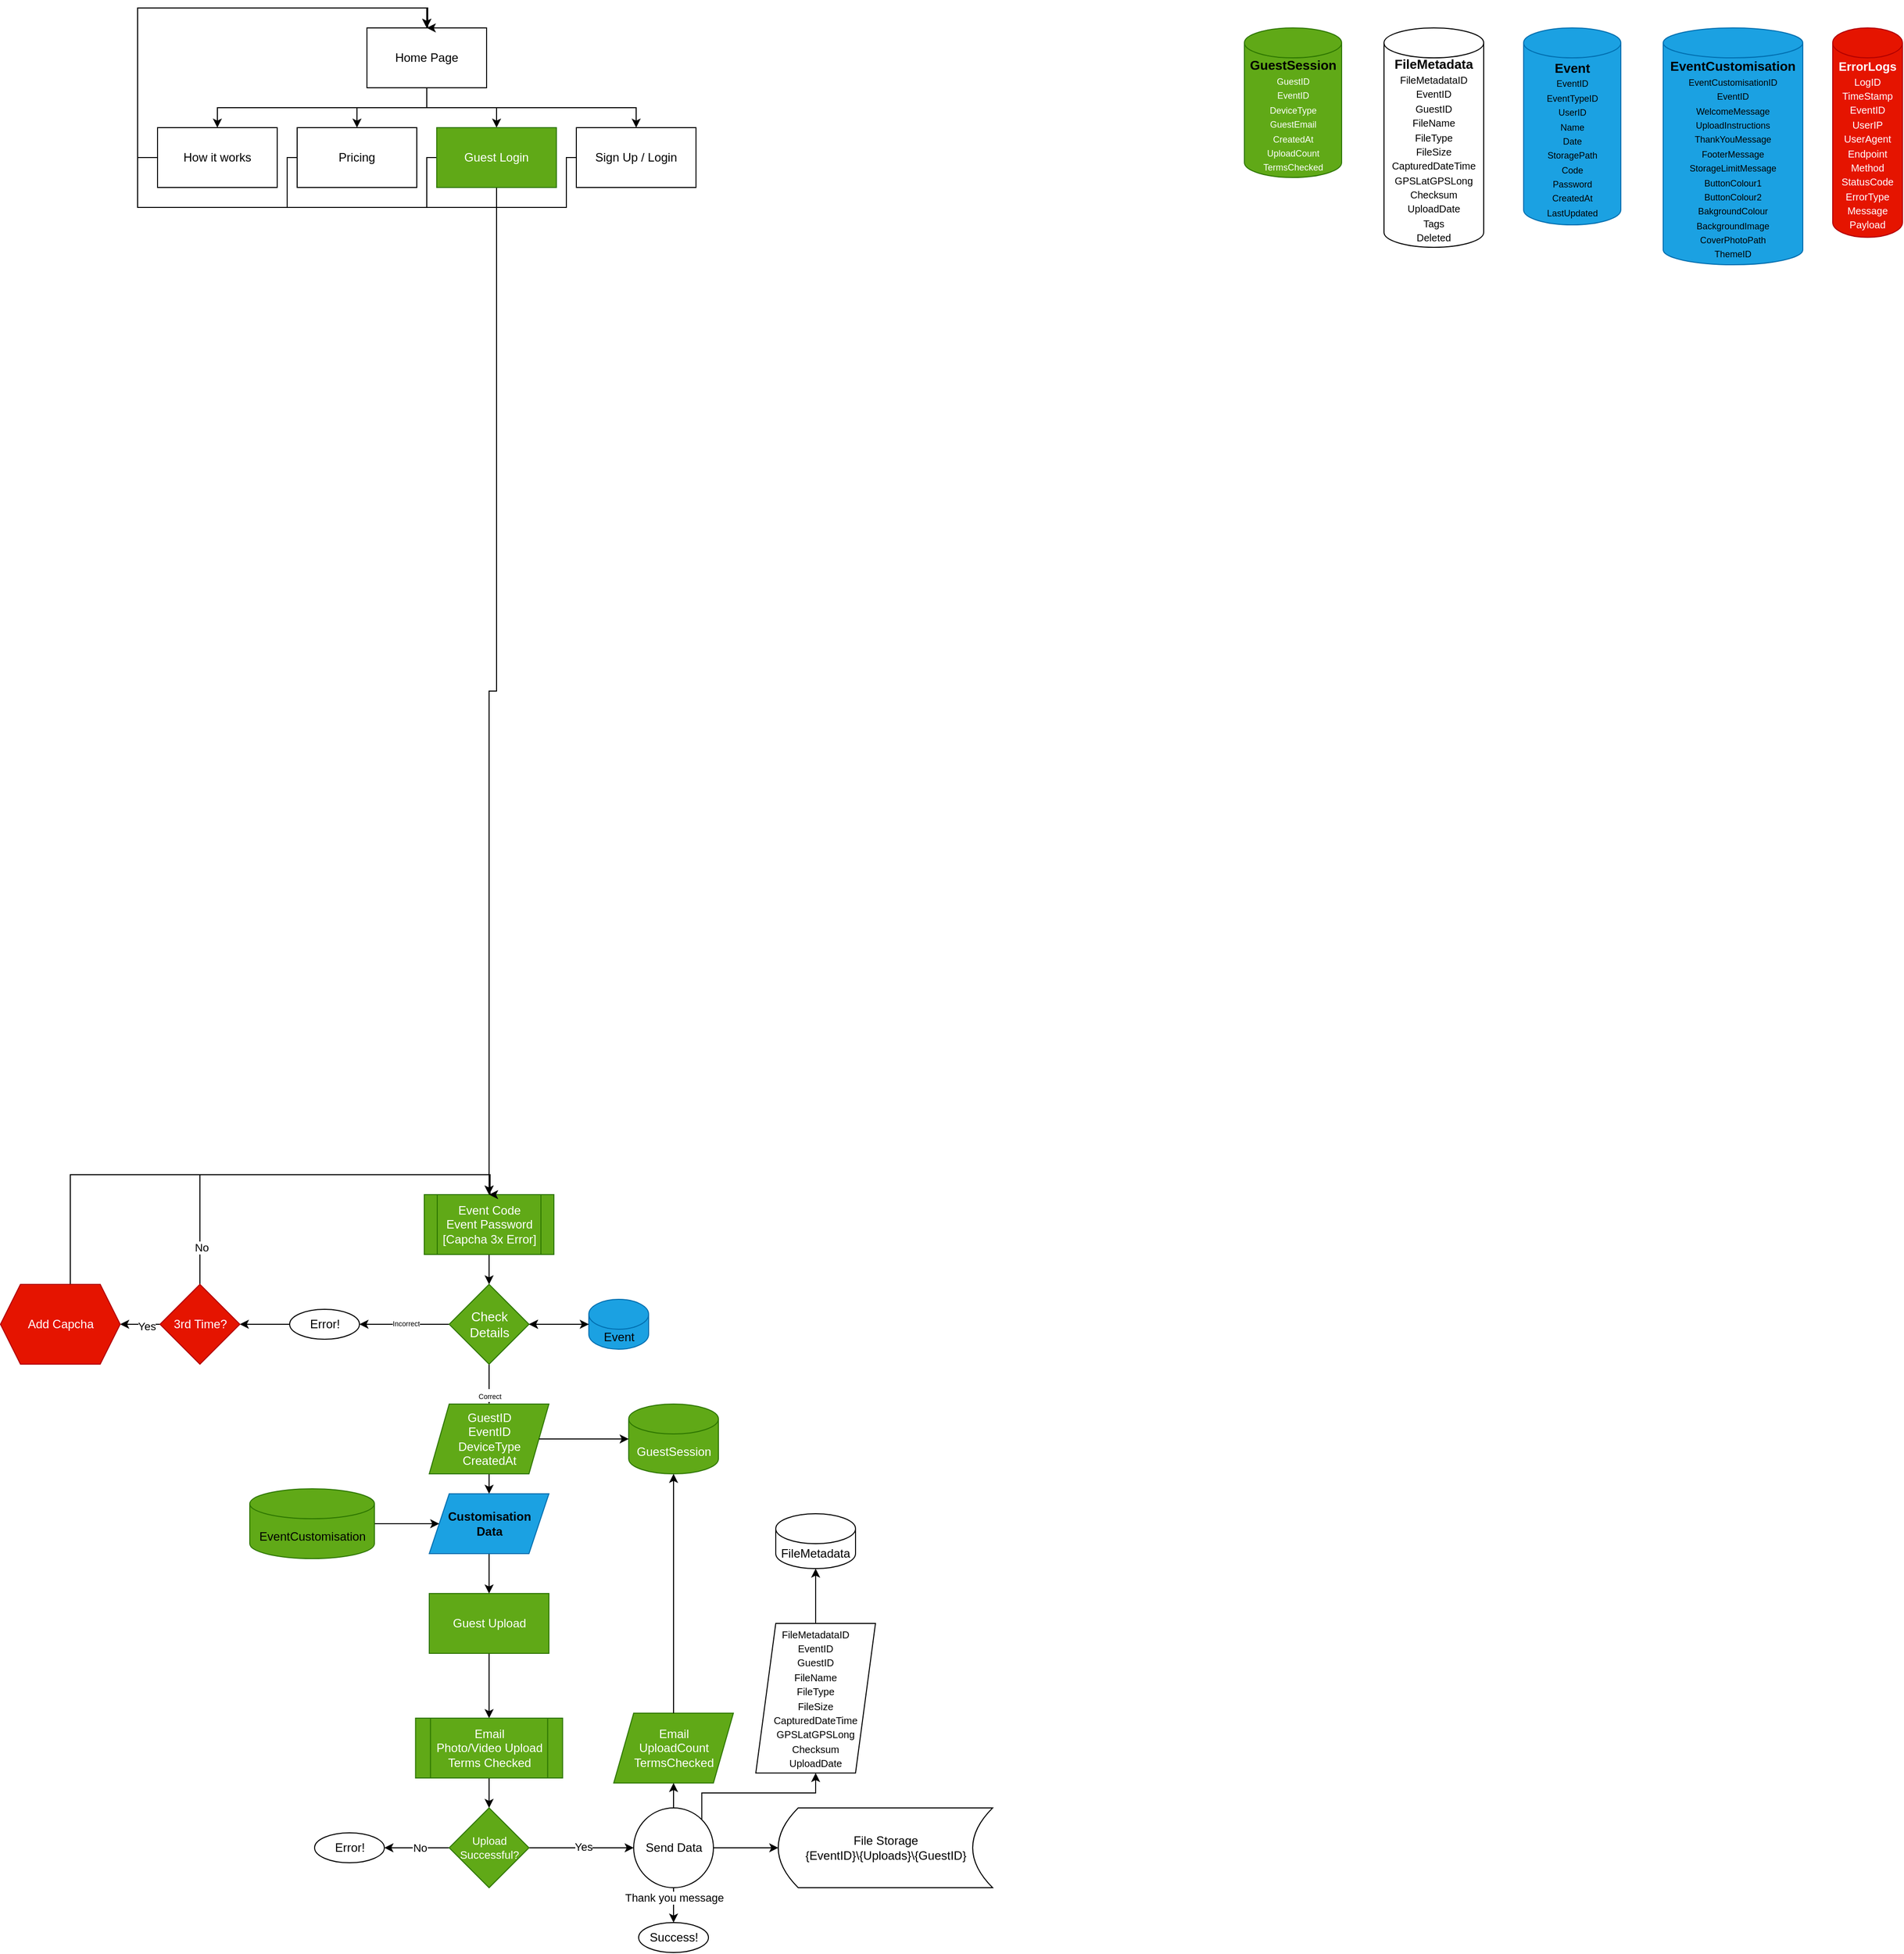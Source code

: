 <mxfile version="27.0.6">
  <diagram name="Page-1" id="nPeq9zamXpT1PYiMHK2F">
    <mxGraphModel dx="2503" dy="882" grid="1" gridSize="10" guides="1" tooltips="1" connect="1" arrows="1" fold="1" page="1" pageScale="1" pageWidth="850" pageHeight="1100" math="0" shadow="0">
      <root>
        <mxCell id="0" />
        <mxCell id="1" parent="0" />
        <mxCell id="T3i2_18rqvz0KpT3URYq-7" style="edgeStyle=orthogonalEdgeStyle;rounded=0;orthogonalLoop=1;jettySize=auto;html=1;exitX=0.5;exitY=1;exitDx=0;exitDy=0;entryX=0.5;entryY=0;entryDx=0;entryDy=0;" parent="1" source="T3i2_18rqvz0KpT3URYq-1" target="T3i2_18rqvz0KpT3URYq-3" edge="1">
          <mxGeometry relative="1" as="geometry" />
        </mxCell>
        <mxCell id="T3i2_18rqvz0KpT3URYq-8" style="edgeStyle=orthogonalEdgeStyle;rounded=0;orthogonalLoop=1;jettySize=auto;html=1;exitX=0.5;exitY=1;exitDx=0;exitDy=0;entryX=0.5;entryY=0;entryDx=0;entryDy=0;" parent="1" source="T3i2_18rqvz0KpT3URYq-1" target="T3i2_18rqvz0KpT3URYq-4" edge="1">
          <mxGeometry relative="1" as="geometry" />
        </mxCell>
        <mxCell id="T3i2_18rqvz0KpT3URYq-9" style="edgeStyle=orthogonalEdgeStyle;rounded=0;orthogonalLoop=1;jettySize=auto;html=1;exitX=0.5;exitY=1;exitDx=0;exitDy=0;entryX=0.5;entryY=0;entryDx=0;entryDy=0;" parent="1" source="T3i2_18rqvz0KpT3URYq-1" target="T3i2_18rqvz0KpT3URYq-5" edge="1">
          <mxGeometry relative="1" as="geometry" />
        </mxCell>
        <mxCell id="T3i2_18rqvz0KpT3URYq-10" style="edgeStyle=orthogonalEdgeStyle;rounded=0;orthogonalLoop=1;jettySize=auto;html=1;exitX=0.5;exitY=1;exitDx=0;exitDy=0;entryX=0.5;entryY=0;entryDx=0;entryDy=0;" parent="1" source="T3i2_18rqvz0KpT3URYq-1" target="T3i2_18rqvz0KpT3URYq-6" edge="1">
          <mxGeometry relative="1" as="geometry" />
        </mxCell>
        <mxCell id="T3i2_18rqvz0KpT3URYq-1" value="Home Page" style="rounded=0;whiteSpace=wrap;html=1;" parent="1" vertex="1">
          <mxGeometry x="230" y="80" width="120" height="60" as="geometry" />
        </mxCell>
        <mxCell id="T3i2_18rqvz0KpT3URYq-11" style="edgeStyle=orthogonalEdgeStyle;rounded=0;orthogonalLoop=1;jettySize=auto;html=1;exitX=0;exitY=0.5;exitDx=0;exitDy=0;entryX=0.5;entryY=0;entryDx=0;entryDy=0;" parent="1" source="T3i2_18rqvz0KpT3URYq-3" target="T3i2_18rqvz0KpT3URYq-1" edge="1">
          <mxGeometry relative="1" as="geometry" />
        </mxCell>
        <mxCell id="T3i2_18rqvz0KpT3URYq-3" value="How it works" style="rounded=0;whiteSpace=wrap;html=1;" parent="1" vertex="1">
          <mxGeometry x="20" y="180" width="120" height="60" as="geometry" />
        </mxCell>
        <mxCell id="T3i2_18rqvz0KpT3URYq-12" style="edgeStyle=orthogonalEdgeStyle;rounded=0;orthogonalLoop=1;jettySize=auto;html=1;exitX=0;exitY=0.5;exitDx=0;exitDy=0;" parent="1" source="T3i2_18rqvz0KpT3URYq-4" edge="1">
          <mxGeometry relative="1" as="geometry">
            <mxPoint x="290" y="80" as="targetPoint" />
            <Array as="points">
              <mxPoint x="150" y="210" />
              <mxPoint x="150" y="260" />
              <mxPoint y="260" />
              <mxPoint y="60" />
              <mxPoint x="290" y="60" />
            </Array>
          </mxGeometry>
        </mxCell>
        <mxCell id="T3i2_18rqvz0KpT3URYq-4" value="Pricing" style="rounded=0;whiteSpace=wrap;html=1;" parent="1" vertex="1">
          <mxGeometry x="160" y="180" width="120" height="60" as="geometry" />
        </mxCell>
        <mxCell id="T3i2_18rqvz0KpT3URYq-13" style="edgeStyle=orthogonalEdgeStyle;rounded=0;orthogonalLoop=1;jettySize=auto;html=1;exitX=0;exitY=0.5;exitDx=0;exitDy=0;" parent="1" source="T3i2_18rqvz0KpT3URYq-5" edge="1">
          <mxGeometry relative="1" as="geometry">
            <mxPoint x="290" y="80" as="targetPoint" />
            <Array as="points">
              <mxPoint x="290" y="210" />
              <mxPoint x="290" y="260" />
              <mxPoint y="260" />
              <mxPoint y="60" />
              <mxPoint x="291" y="60" />
              <mxPoint x="291" y="80" />
            </Array>
          </mxGeometry>
        </mxCell>
        <mxCell id="T3i2_18rqvz0KpT3URYq-16" style="edgeStyle=orthogonalEdgeStyle;rounded=0;orthogonalLoop=1;jettySize=auto;html=1;exitX=0.5;exitY=1;exitDx=0;exitDy=0;entryX=0.5;entryY=0;entryDx=0;entryDy=0;" parent="1" source="T3i2_18rqvz0KpT3URYq-5" target="T3i2_18rqvz0KpT3URYq-15" edge="1">
          <mxGeometry relative="1" as="geometry" />
        </mxCell>
        <mxCell id="T3i2_18rqvz0KpT3URYq-5" value="Guest Login" style="rounded=0;whiteSpace=wrap;html=1;fillColor=#60a917;fontColor=#ffffff;strokeColor=#2D7600;" parent="1" vertex="1">
          <mxGeometry x="300" y="180" width="120" height="60" as="geometry" />
        </mxCell>
        <mxCell id="T3i2_18rqvz0KpT3URYq-14" style="edgeStyle=orthogonalEdgeStyle;rounded=0;orthogonalLoop=1;jettySize=auto;html=1;exitX=0;exitY=0.5;exitDx=0;exitDy=0;" parent="1" source="T3i2_18rqvz0KpT3URYq-6" edge="1">
          <mxGeometry relative="1" as="geometry">
            <mxPoint x="290" y="80" as="targetPoint" />
            <Array as="points">
              <mxPoint x="430" y="210" />
              <mxPoint x="430" y="260" />
              <mxPoint y="260" />
              <mxPoint y="60" />
              <mxPoint x="290" y="60" />
            </Array>
          </mxGeometry>
        </mxCell>
        <mxCell id="T3i2_18rqvz0KpT3URYq-6" value="Sign Up / Login" style="rounded=0;whiteSpace=wrap;html=1;" parent="1" vertex="1">
          <mxGeometry x="440" y="180" width="120" height="60" as="geometry" />
        </mxCell>
        <mxCell id="T3i2_18rqvz0KpT3URYq-18" style="edgeStyle=orthogonalEdgeStyle;rounded=0;orthogonalLoop=1;jettySize=auto;html=1;exitX=0.5;exitY=1;exitDx=0;exitDy=0;entryX=0.5;entryY=0;entryDx=0;entryDy=0;" parent="1" source="T3i2_18rqvz0KpT3URYq-15" target="T3i2_18rqvz0KpT3URYq-17" edge="1">
          <mxGeometry relative="1" as="geometry" />
        </mxCell>
        <mxCell id="T3i2_18rqvz0KpT3URYq-15" value="Event Code&lt;div&gt;Event Password&lt;br&gt;[Capcha 3x Error]&lt;/div&gt;" style="shape=process;whiteSpace=wrap;html=1;backgroundOutline=1;fillColor=#60a917;fontColor=#ffffff;strokeColor=#2D7600;" parent="1" vertex="1">
          <mxGeometry x="287.5" y="1250.0" width="130" height="60" as="geometry" />
        </mxCell>
        <mxCell id="T3i2_18rqvz0KpT3URYq-24" style="edgeStyle=orthogonalEdgeStyle;rounded=0;orthogonalLoop=1;jettySize=auto;html=1;exitX=0;exitY=0.5;exitDx=0;exitDy=0;entryX=1;entryY=0.5;entryDx=0;entryDy=0;" parent="1" source="T3i2_18rqvz0KpT3URYq-17" target="T3i2_18rqvz0KpT3URYq-23" edge="1">
          <mxGeometry relative="1" as="geometry" />
        </mxCell>
        <mxCell id="T3i2_18rqvz0KpT3URYq-26" value="&lt;font style=&quot;color: light-dark(rgb(0, 0, 0), rgb(255, 0, 0)); font-size: 7px;&quot;&gt;Incorrect&lt;/font&gt;" style="edgeLabel;html=1;align=center;verticalAlign=middle;resizable=0;points=[];" parent="T3i2_18rqvz0KpT3URYq-24" vertex="1" connectable="0">
          <mxGeometry x="-0.025" y="-2" relative="1" as="geometry">
            <mxPoint as="offset" />
          </mxGeometry>
        </mxCell>
        <mxCell id="T3i2_18rqvz0KpT3URYq-28" style="edgeStyle=orthogonalEdgeStyle;rounded=0;orthogonalLoop=1;jettySize=auto;html=1;entryX=0.5;entryY=0;entryDx=0;entryDy=0;" parent="1" source="T3i2_18rqvz0KpT3URYq-17" target="T3i2_18rqvz0KpT3URYq-27" edge="1">
          <mxGeometry relative="1" as="geometry" />
        </mxCell>
        <mxCell id="T3i2_18rqvz0KpT3URYq-29" value="&lt;font style=&quot;color: light-dark(rgb(0, 0, 0), rgb(0, 255, 0)); font-size: 7px;&quot;&gt;Correct&lt;/font&gt;" style="edgeLabel;html=1;align=center;verticalAlign=middle;resizable=0;points=[];" parent="T3i2_18rqvz0KpT3URYq-28" vertex="1" connectable="0">
          <mxGeometry x="0.547" relative="1" as="geometry">
            <mxPoint as="offset" />
          </mxGeometry>
        </mxCell>
        <mxCell id="T3i2_18rqvz0KpT3URYq-17" value="&lt;div style=&quot;line-height: 40%;&quot;&gt;&lt;div&gt;&lt;font style=&quot;font-size: 13px; line-height: 120%;&quot;&gt;Check Details&lt;/font&gt;&lt;/div&gt;&lt;/div&gt;" style="rhombus;whiteSpace=wrap;html=1;fillColor=#60a917;fontColor=#ffffff;strokeColor=#2D7600;" parent="1" vertex="1">
          <mxGeometry x="312.5" y="1340.0" width="80" height="80" as="geometry" />
        </mxCell>
        <mxCell id="T3i2_18rqvz0KpT3URYq-86" style="edgeStyle=orthogonalEdgeStyle;rounded=0;orthogonalLoop=1;jettySize=auto;html=1;exitX=0;exitY=0.5;exitDx=0;exitDy=0;entryX=1;entryY=0.5;entryDx=0;entryDy=0;" parent="1" source="T3i2_18rqvz0KpT3URYq-23" target="T3i2_18rqvz0KpT3URYq-83" edge="1">
          <mxGeometry relative="1" as="geometry" />
        </mxCell>
        <mxCell id="T3i2_18rqvz0KpT3URYq-23" value="&lt;font style=&quot;color: light-dark(rgb(0, 0, 0), rgb(255, 0, 0));&quot;&gt;Error!&lt;/font&gt;" style="ellipse;whiteSpace=wrap;html=1;fillColor=light-dark(#FFFFFF,#FF8484);strokeColor=light-dark(#000000,#CC0000);" parent="1" vertex="1">
          <mxGeometry x="152.5" y="1365.0" width="70" height="30" as="geometry" />
        </mxCell>
        <mxCell id="T3i2_18rqvz0KpT3URYq-65" style="edgeStyle=orthogonalEdgeStyle;rounded=0;orthogonalLoop=1;jettySize=auto;html=1;exitX=0.5;exitY=1;exitDx=0;exitDy=0;entryX=0.5;entryY=0;entryDx=0;entryDy=0;" parent="1" source="T3i2_18rqvz0KpT3URYq-27" target="T3i2_18rqvz0KpT3URYq-64" edge="1">
          <mxGeometry relative="1" as="geometry" />
        </mxCell>
        <mxCell id="T3i2_18rqvz0KpT3URYq-27" value="&lt;div style=&quot;&quot;&gt;&lt;span style=&quot;background-color: transparent; color: light-dark(rgb(255, 255, 255), rgb(18, 18, 18));&quot;&gt;&lt;font&gt;GuestID&lt;/font&gt;&lt;/span&gt;&lt;/div&gt;&lt;font&gt;&lt;div style=&quot;&quot;&gt;&lt;span style=&quot;background-color: transparent; color: light-dark(rgb(255, 255, 255), rgb(18, 18, 18));&quot;&gt;EventID&lt;/span&gt;&lt;/div&gt;&lt;div style=&quot;&quot;&gt;&lt;span style=&quot;background-color: transparent; color: light-dark(rgb(255, 255, 255), rgb(18, 18, 18));&quot;&gt;DeviceType&lt;br&gt;&lt;/span&gt;&lt;/div&gt;&lt;div style=&quot;&quot;&gt;&lt;span style=&quot;background-color: transparent; color: light-dark(rgb(255, 255, 255), rgb(18, 18, 18));&quot;&gt;CreatedAt&lt;/span&gt;&lt;/div&gt;&lt;/font&gt;" style="shape=parallelogram;perimeter=parallelogramPerimeter;whiteSpace=wrap;html=1;fixedSize=1;fillColor=#60a917;fontColor=#ffffff;strokeColor=#2D7600;align=center;" parent="1" vertex="1">
          <mxGeometry x="292.5" y="1460.0" width="120" height="70" as="geometry" />
        </mxCell>
        <mxCell id="T3i2_18rqvz0KpT3URYq-30" value="&lt;font style=&quot;font-size: 13px; color: light-dark(rgb(0, 0, 0), rgb(0, 0, 0));&quot;&gt;&lt;b style=&quot;&quot;&gt;GuestSession&lt;/b&gt;&lt;/font&gt;&lt;br&gt;&lt;font style=&quot;font-size: 9px;&quot;&gt;GuestID&lt;/font&gt;&lt;div&gt;&lt;font style=&quot;font-size: 9px;&quot;&gt;EventID&lt;/font&gt;&lt;/div&gt;&lt;div&gt;&lt;font style=&quot;font-size: 9px;&quot;&gt;DeviceType&lt;br&gt;GuestEmail&lt;br&gt;CreatedAt&lt;br&gt;UploadCount&lt;/font&gt;&lt;/div&gt;&lt;div&gt;&lt;font style=&quot;font-size: 9px;&quot;&gt;TermsChecked&lt;/font&gt;&lt;/div&gt;" style="shape=cylinder3;whiteSpace=wrap;html=1;boundedLbl=1;backgroundOutline=1;size=15;fillColor=#60a917;fontColor=#ffffff;strokeColor=#2D7600;" parent="1" vertex="1">
          <mxGeometry x="1110" y="80" width="97.5" height="150" as="geometry" />
        </mxCell>
        <mxCell id="T3i2_18rqvz0KpT3URYq-37" style="edgeStyle=orthogonalEdgeStyle;rounded=0;orthogonalLoop=1;jettySize=auto;html=1;exitX=0.5;exitY=1;exitDx=0;exitDy=0;entryX=0.5;entryY=0;entryDx=0;entryDy=0;" parent="1" source="T3i2_18rqvz0KpT3URYq-33" target="T3i2_18rqvz0KpT3URYq-36" edge="1">
          <mxGeometry relative="1" as="geometry" />
        </mxCell>
        <mxCell id="T3i2_18rqvz0KpT3URYq-33" value="Guest Upload" style="rounded=0;whiteSpace=wrap;html=1;fillColor=#60a917;fontColor=#ffffff;strokeColor=#2D7600;" parent="1" vertex="1">
          <mxGeometry x="292.5" y="1650.0" width="120" height="60" as="geometry" />
        </mxCell>
        <mxCell id="T3i2_18rqvz0KpT3URYq-34" value="&lt;font color=&quot;#000000&quot;&gt;&lt;b style=&quot;font-size: 13px;&quot;&gt;Event&lt;/b&gt;&lt;br&gt;&lt;font style=&quot;font-size: 9px;&quot;&gt;EventID&lt;br&gt;EventTypeID&lt;br&gt;UserID&lt;br&gt;Name&lt;br&gt;Date&lt;br&gt;StoragePath&lt;br&gt;Code&lt;br&gt;Password&lt;/font&gt;&lt;/font&gt;&lt;div&gt;&lt;font color=&quot;#000000&quot;&gt;&lt;font style=&quot;font-size: 9px;&quot;&gt;CreatedAt&lt;/font&gt;&lt;/font&gt;&lt;/div&gt;&lt;div&gt;&lt;font color=&quot;#000000&quot;&gt;&lt;font style=&quot;font-size: 9px;&quot;&gt;LastUpdated&lt;/font&gt;&lt;br&gt;&lt;/font&gt;&lt;/div&gt;" style="shape=cylinder3;whiteSpace=wrap;html=1;boundedLbl=1;backgroundOutline=1;size=15;fillColor=#1ba1e2;fontColor=#ffffff;strokeColor=#006EAF;" parent="1" vertex="1">
          <mxGeometry x="1390" y="80" width="97.5" height="197.5" as="geometry" />
        </mxCell>
        <mxCell id="T3i2_18rqvz0KpT3URYq-45" style="edgeStyle=orthogonalEdgeStyle;rounded=0;orthogonalLoop=1;jettySize=auto;html=1;exitX=0.5;exitY=1;exitDx=0;exitDy=0;entryX=0.5;entryY=0;entryDx=0;entryDy=0;" parent="1" source="T3i2_18rqvz0KpT3URYq-36" target="T3i2_18rqvz0KpT3URYq-41" edge="1">
          <mxGeometry relative="1" as="geometry" />
        </mxCell>
        <mxCell id="T3i2_18rqvz0KpT3URYq-36" value="Email&lt;div&gt;Photo/Video Upload&lt;/div&gt;&lt;div&gt;Terms Checked&lt;/div&gt;" style="shape=process;whiteSpace=wrap;html=1;backgroundOutline=1;fillColor=#60a917;fontColor=#ffffff;strokeColor=#2D7600;" parent="1" vertex="1">
          <mxGeometry x="278.75" y="1775" width="147.5" height="60" as="geometry" />
        </mxCell>
        <mxCell id="T3i2_18rqvz0KpT3URYq-38" value="File Storage&lt;div&gt;{EventID}\{Uploads}\{GuestID}&lt;/div&gt;" style="shape=dataStorage;whiteSpace=wrap;html=1;fixedSize=1;" parent="1" vertex="1">
          <mxGeometry x="642.5" y="1865.0" width="215" height="80" as="geometry" />
        </mxCell>
        <mxCell id="T3i2_18rqvz0KpT3URYq-40" value="Email&lt;br&gt;UploadCount&lt;div&gt;TermsChecked&lt;/div&gt;" style="shape=parallelogram;perimeter=parallelogramPerimeter;whiteSpace=wrap;html=1;fixedSize=1;fillColor=#60a917;fontColor=#ffffff;strokeColor=#2D7600;" parent="1" vertex="1">
          <mxGeometry x="477.5" y="1770.0" width="120" height="70" as="geometry" />
        </mxCell>
        <mxCell id="T3i2_18rqvz0KpT3URYq-43" style="edgeStyle=orthogonalEdgeStyle;rounded=0;orthogonalLoop=1;jettySize=auto;html=1;exitX=0;exitY=0.5;exitDx=0;exitDy=0;entryX=1;entryY=0.5;entryDx=0;entryDy=0;" parent="1" source="T3i2_18rqvz0KpT3URYq-41" target="T3i2_18rqvz0KpT3URYq-42" edge="1">
          <mxGeometry relative="1" as="geometry" />
        </mxCell>
        <mxCell id="T3i2_18rqvz0KpT3URYq-44" value="&lt;font style=&quot;color: light-dark(rgb(0, 0, 0), rgb(255, 0, 0));&quot;&gt;No&lt;/font&gt;" style="edgeLabel;html=1;align=center;verticalAlign=middle;resizable=0;points=[];" parent="T3i2_18rqvz0KpT3URYq-43" vertex="1" connectable="0">
          <mxGeometry x="-0.081" relative="1" as="geometry">
            <mxPoint as="offset" />
          </mxGeometry>
        </mxCell>
        <mxCell id="T3i2_18rqvz0KpT3URYq-46" style="edgeStyle=orthogonalEdgeStyle;rounded=0;orthogonalLoop=1;jettySize=auto;html=1;exitX=1;exitY=0.5;exitDx=0;exitDy=0;entryX=0;entryY=0.5;entryDx=0;entryDy=0;" parent="1" source="T3i2_18rqvz0KpT3URYq-41" target="T3i2_18rqvz0KpT3URYq-47" edge="1">
          <mxGeometry relative="1" as="geometry">
            <mxPoint x="432.5" y="1905.0" as="targetPoint" />
          </mxGeometry>
        </mxCell>
        <mxCell id="T3i2_18rqvz0KpT3URYq-50" value="&lt;font style=&quot;color: light-dark(rgb(0, 0, 0), rgb(0, 255, 0));&quot;&gt;Yes&lt;/font&gt;" style="edgeLabel;html=1;align=center;verticalAlign=middle;resizable=0;points=[];" parent="T3i2_18rqvz0KpT3URYq-46" vertex="1" connectable="0">
          <mxGeometry x="0.039" y="1" relative="1" as="geometry">
            <mxPoint as="offset" />
          </mxGeometry>
        </mxCell>
        <mxCell id="T3i2_18rqvz0KpT3URYq-41" value="&lt;div style=&quot;line-height: 40%;&quot;&gt;&lt;div&gt;&lt;font style=&quot;line-height: 120%; font-size: 11px;&quot;&gt;Upload Successful?&lt;/font&gt;&lt;/div&gt;&lt;/div&gt;" style="rhombus;whiteSpace=wrap;html=1;fillColor=#60a917;fontColor=#ffffff;strokeColor=#2D7600;" parent="1" vertex="1">
          <mxGeometry x="312.5" y="1865.0" width="80" height="80" as="geometry" />
        </mxCell>
        <mxCell id="T3i2_18rqvz0KpT3URYq-42" value="&lt;font style=&quot;color: light-dark(rgb(0, 0, 0), rgb(255, 0, 0));&quot;&gt;Error!&lt;/font&gt;" style="ellipse;whiteSpace=wrap;html=1;fillColor=light-dark(#FFFFFF,#FF8484);strokeColor=light-dark(#000000,#CC0000);" parent="1" vertex="1">
          <mxGeometry x="177.5" y="1890.0" width="70" height="30" as="geometry" />
        </mxCell>
        <mxCell id="T3i2_18rqvz0KpT3URYq-53" style="edgeStyle=orthogonalEdgeStyle;rounded=0;orthogonalLoop=1;jettySize=auto;html=1;exitX=1;exitY=0.5;exitDx=0;exitDy=0;entryX=0;entryY=0.5;entryDx=0;entryDy=0;" parent="1" source="T3i2_18rqvz0KpT3URYq-47" target="T3i2_18rqvz0KpT3URYq-38" edge="1">
          <mxGeometry relative="1" as="geometry" />
        </mxCell>
        <mxCell id="T3i2_18rqvz0KpT3URYq-59" style="edgeStyle=orthogonalEdgeStyle;rounded=0;orthogonalLoop=1;jettySize=auto;html=1;exitX=0.5;exitY=1;exitDx=0;exitDy=0;entryX=0.5;entryY=0;entryDx=0;entryDy=0;" parent="1" source="T3i2_18rqvz0KpT3URYq-47" target="T3i2_18rqvz0KpT3URYq-58" edge="1">
          <mxGeometry relative="1" as="geometry" />
        </mxCell>
        <mxCell id="T3i2_18rqvz0KpT3URYq-63" value="Thank you message" style="edgeLabel;html=1;align=center;verticalAlign=middle;resizable=0;points=[];" parent="T3i2_18rqvz0KpT3URYq-59" vertex="1" connectable="0">
          <mxGeometry x="-0.433" relative="1" as="geometry">
            <mxPoint as="offset" />
          </mxGeometry>
        </mxCell>
        <mxCell id="qWnpxLDIaZIVIo5OUuWz-2" style="edgeStyle=orthogonalEdgeStyle;rounded=0;orthogonalLoop=1;jettySize=auto;html=1;exitX=1;exitY=0;exitDx=0;exitDy=0;entryX=0.5;entryY=1;entryDx=0;entryDy=0;" edge="1" parent="1" source="T3i2_18rqvz0KpT3URYq-47" target="qWnpxLDIaZIVIo5OUuWz-1">
          <mxGeometry relative="1" as="geometry">
            <Array as="points">
              <mxPoint x="566" y="1850" />
              <mxPoint x="680" y="1850" />
            </Array>
          </mxGeometry>
        </mxCell>
        <mxCell id="T3i2_18rqvz0KpT3URYq-47" value="Send Data" style="ellipse;whiteSpace=wrap;html=1;aspect=fixed;" parent="1" vertex="1">
          <mxGeometry x="497.5" y="1865.0" width="80" height="80" as="geometry" />
        </mxCell>
        <mxCell id="T3i2_18rqvz0KpT3URYq-48" style="edgeStyle=orthogonalEdgeStyle;rounded=0;orthogonalLoop=1;jettySize=auto;html=1;exitX=0.5;exitY=0;exitDx=0;exitDy=0;entryX=0.5;entryY=1;entryDx=0;entryDy=0;" parent="1" source="T3i2_18rqvz0KpT3URYq-47" target="T3i2_18rqvz0KpT3URYq-40" edge="1">
          <mxGeometry relative="1" as="geometry" />
        </mxCell>
        <mxCell id="T3i2_18rqvz0KpT3URYq-54" value="&lt;font style=&quot;&quot;&gt;&lt;span style=&quot;font-size: 13px;&quot;&gt;&lt;b&gt;FileMetadata&lt;/b&gt;&lt;/span&gt;&lt;br&gt;&lt;font size=&quot;1&quot;&gt;FileMetadataID&lt;br&gt;EventID&lt;br&gt;GuestID&lt;br&gt;FileName&lt;br&gt;FileType&lt;br&gt;FileSize&lt;br&gt;CapturedDateTime&lt;br&gt;GPSLatGPSLong&lt;br&gt;Checksum&lt;br&gt;UploadDate&lt;br&gt;Tags&lt;br&gt;&lt;/font&gt;&lt;/font&gt;&lt;div&gt;&lt;font style=&quot;&quot;&gt;&lt;font size=&quot;1&quot;&gt;Deleted&lt;/font&gt;&lt;/font&gt;&lt;/div&gt;" style="shape=cylinder3;whiteSpace=wrap;html=1;boundedLbl=1;backgroundOutline=1;size=15;" parent="1" vertex="1">
          <mxGeometry x="1250" y="80" width="100" height="220" as="geometry" />
        </mxCell>
        <mxCell id="T3i2_18rqvz0KpT3URYq-58" value="&lt;font style=&quot;color: light-dark(rgb(0, 0, 0), rgb(0, 102, 0));&quot;&gt;Success!&lt;/font&gt;" style="ellipse;whiteSpace=wrap;html=1;fillColor=light-dark(#FFFFFF,#CCFF99);strokeColor=light-dark(#000000,#006600);" parent="1" vertex="1">
          <mxGeometry x="502.5" y="1980.0" width="70" height="30" as="geometry" />
        </mxCell>
        <mxCell id="T3i2_18rqvz0KpT3URYq-62" value="&lt;font color=&quot;#000000&quot;&gt;&lt;b style=&quot;font-size: 13px;&quot;&gt;EventCustomisation&lt;/b&gt;&lt;/font&gt;&lt;div&gt;&lt;font color=&quot;#000000&quot;&gt;&lt;font style=&quot;font-size: 9px;&quot;&gt;EventCustomisationID&lt;/font&gt;&lt;/font&gt;&lt;/div&gt;&lt;div&gt;&lt;font color=&quot;#000000&quot;&gt;&lt;font style=&quot;font-size: 9px;&quot;&gt;EventID&lt;br&gt;WelcomeMessage&lt;br&gt;UploadInstructions&lt;/font&gt;&lt;/font&gt;&lt;/div&gt;&lt;div&gt;&lt;font color=&quot;#000000&quot;&gt;&lt;font style=&quot;font-size: 9px;&quot;&gt;ThankYouMessage&lt;br&gt;FooterMessage&lt;br&gt;StorageLimitMessage&lt;br&gt;ButtonColour1&lt;br&gt;ButtonColour2&lt;br&gt;BakgroundColour&lt;br&gt;BackgroundImage&lt;br&gt;CoverPhotoPath&lt;br&gt;ThemeID&lt;br&gt;&lt;/font&gt;&lt;/font&gt;&lt;/div&gt;" style="shape=cylinder3;whiteSpace=wrap;html=1;boundedLbl=1;backgroundOutline=1;size=15;fillColor=light-dark(#1BA1E2,#0F5577);fontColor=#ffffff;strokeColor=#006EAF;" parent="1" vertex="1">
          <mxGeometry x="1530" y="80" width="140" height="237.5" as="geometry" />
        </mxCell>
        <mxCell id="T3i2_18rqvz0KpT3URYq-66" style="edgeStyle=orthogonalEdgeStyle;rounded=0;orthogonalLoop=1;jettySize=auto;html=1;exitX=0.5;exitY=1;exitDx=0;exitDy=0;entryX=0.5;entryY=0;entryDx=0;entryDy=0;" parent="1" source="T3i2_18rqvz0KpT3URYq-64" target="T3i2_18rqvz0KpT3URYq-33" edge="1">
          <mxGeometry relative="1" as="geometry" />
        </mxCell>
        <mxCell id="T3i2_18rqvz0KpT3URYq-64" value="&lt;b&gt;&lt;font style=&quot;color: light-dark(rgb(0, 0, 0), rgb(255, 255, 255));&quot;&gt;Customisation&lt;/font&gt;&lt;/b&gt;&lt;div&gt;&lt;b&gt;&lt;font style=&quot;color: light-dark(rgb(0, 0, 0), rgb(255, 255, 255));&quot;&gt;Data&lt;/font&gt;&lt;/b&gt;&lt;/div&gt;" style="shape=parallelogram;perimeter=parallelogramPerimeter;whiteSpace=wrap;html=1;fixedSize=1;fillColor=light-dark(#1BA1E2,#0F5577);fontColor=#ffffff;strokeColor=#006EAF;" parent="1" vertex="1">
          <mxGeometry x="292.5" y="1550.0" width="120" height="60" as="geometry" />
        </mxCell>
        <mxCell id="T3i2_18rqvz0KpT3URYq-68" value="GuestSession" style="shape=cylinder3;whiteSpace=wrap;html=1;boundedLbl=1;backgroundOutline=1;size=15;fillColor=#60a917;fontColor=#ffffff;strokeColor=#2D7600;" parent="1" vertex="1">
          <mxGeometry x="492.5" y="1460.0" width="90" height="70" as="geometry" />
        </mxCell>
        <mxCell id="T3i2_18rqvz0KpT3URYq-69" style="edgeStyle=orthogonalEdgeStyle;rounded=0;orthogonalLoop=1;jettySize=auto;html=1;exitX=1;exitY=0.5;exitDx=0;exitDy=0;entryX=0;entryY=0.5;entryDx=0;entryDy=0;entryPerimeter=0;" parent="1" source="T3i2_18rqvz0KpT3URYq-27" target="T3i2_18rqvz0KpT3URYq-68" edge="1">
          <mxGeometry relative="1" as="geometry" />
        </mxCell>
        <mxCell id="T3i2_18rqvz0KpT3URYq-71" style="edgeStyle=orthogonalEdgeStyle;rounded=0;orthogonalLoop=1;jettySize=auto;html=1;exitX=1;exitY=0.5;exitDx=0;exitDy=0;exitPerimeter=0;entryX=0;entryY=0.5;entryDx=0;entryDy=0;" parent="1" source="T3i2_18rqvz0KpT3URYq-70" target="T3i2_18rqvz0KpT3URYq-64" edge="1">
          <mxGeometry relative="1" as="geometry" />
        </mxCell>
        <mxCell id="T3i2_18rqvz0KpT3URYq-70" value="&lt;font style=&quot;color: light-dark(rgb(0, 0, 0), rgb(255, 255, 255));&quot;&gt;EventCustomisation&lt;/font&gt;" style="shape=cylinder3;whiteSpace=wrap;html=1;boundedLbl=1;backgroundOutline=1;size=15;fillColor=light-dark(#60a917, #0f5577);fontColor=#ffffff;strokeColor=#2D7600;" parent="1" vertex="1">
          <mxGeometry x="112.5" y="1545.0" width="125" height="70" as="geometry" />
        </mxCell>
        <mxCell id="T3i2_18rqvz0KpT3URYq-72" style="edgeStyle=orthogonalEdgeStyle;rounded=0;orthogonalLoop=1;jettySize=auto;html=1;exitX=0.5;exitY=0;exitDx=0;exitDy=0;entryX=0.5;entryY=1;entryDx=0;entryDy=0;entryPerimeter=0;" parent="1" source="T3i2_18rqvz0KpT3URYq-40" target="T3i2_18rqvz0KpT3URYq-68" edge="1">
          <mxGeometry relative="1" as="geometry" />
        </mxCell>
        <mxCell id="T3i2_18rqvz0KpT3URYq-78" style="edgeStyle=orthogonalEdgeStyle;rounded=0;orthogonalLoop=1;jettySize=auto;html=1;exitX=0;exitY=0.5;exitDx=0;exitDy=0;exitPerimeter=0;entryX=1;entryY=0.5;entryDx=0;entryDy=0;" parent="1" source="T3i2_18rqvz0KpT3URYq-73" target="T3i2_18rqvz0KpT3URYq-17" edge="1">
          <mxGeometry relative="1" as="geometry" />
        </mxCell>
        <mxCell id="T3i2_18rqvz0KpT3URYq-73" value="&lt;font style=&quot;color: light-dark(rgb(0, 0, 0), rgb(255, 255, 255));&quot;&gt;Event&lt;/font&gt;" style="shape=cylinder3;whiteSpace=wrap;html=1;boundedLbl=1;backgroundOutline=1;size=15;fillColor=#1ba1e2;fontColor=#ffffff;strokeColor=#006EAF;" parent="1" vertex="1">
          <mxGeometry x="452.5" y="1355.0" width="60" height="50" as="geometry" />
        </mxCell>
        <mxCell id="T3i2_18rqvz0KpT3URYq-79" value="" style="endArrow=classic;startArrow=classic;html=1;rounded=0;entryX=0;entryY=0.5;entryDx=0;entryDy=0;entryPerimeter=0;" parent="1" target="T3i2_18rqvz0KpT3URYq-73" edge="1">
          <mxGeometry width="50" height="50" relative="1" as="geometry">
            <mxPoint x="392.5" y="1380.0" as="sourcePoint" />
            <mxPoint x="732.5" y="1470.0" as="targetPoint" />
          </mxGeometry>
        </mxCell>
        <mxCell id="T3i2_18rqvz0KpT3URYq-87" style="edgeStyle=orthogonalEdgeStyle;rounded=0;orthogonalLoop=1;jettySize=auto;html=1;exitX=0;exitY=0.5;exitDx=0;exitDy=0;entryX=1;entryY=0.5;entryDx=0;entryDy=0;" parent="1" source="T3i2_18rqvz0KpT3URYq-83" target="T3i2_18rqvz0KpT3URYq-85" edge="1">
          <mxGeometry relative="1" as="geometry" />
        </mxCell>
        <mxCell id="T3i2_18rqvz0KpT3URYq-91" value="Yes" style="edgeLabel;html=1;align=center;verticalAlign=middle;resizable=0;points=[];" parent="T3i2_18rqvz0KpT3URYq-87" vertex="1" connectable="0">
          <mxGeometry x="-0.311" y="2" relative="1" as="geometry">
            <mxPoint as="offset" />
          </mxGeometry>
        </mxCell>
        <mxCell id="T3i2_18rqvz0KpT3URYq-88" style="edgeStyle=orthogonalEdgeStyle;rounded=0;orthogonalLoop=1;jettySize=auto;html=1;exitX=0.5;exitY=0;exitDx=0;exitDy=0;entryX=0.5;entryY=0;entryDx=0;entryDy=0;" parent="1" source="T3i2_18rqvz0KpT3URYq-83" target="T3i2_18rqvz0KpT3URYq-15" edge="1">
          <mxGeometry relative="1" as="geometry" />
        </mxCell>
        <mxCell id="T3i2_18rqvz0KpT3URYq-90" value="No" style="edgeLabel;html=1;align=center;verticalAlign=middle;resizable=0;points=[];" parent="T3i2_18rqvz0KpT3URYq-88" vertex="1" connectable="0">
          <mxGeometry x="-0.822" y="-1" relative="1" as="geometry">
            <mxPoint as="offset" />
          </mxGeometry>
        </mxCell>
        <mxCell id="T3i2_18rqvz0KpT3URYq-83" value="3rd Time?" style="rhombus;whiteSpace=wrap;html=1;fillColor=#e51400;fontColor=light-dark(#FFFFFF,#CC0000);strokeColor=#B20000;" parent="1" vertex="1">
          <mxGeometry x="22.5" y="1340.0" width="80" height="80" as="geometry" />
        </mxCell>
        <mxCell id="T3i2_18rqvz0KpT3URYq-89" style="edgeStyle=orthogonalEdgeStyle;rounded=0;orthogonalLoop=1;jettySize=auto;html=1;exitX=0.5;exitY=0;exitDx=0;exitDy=0;" parent="1" source="T3i2_18rqvz0KpT3URYq-85" edge="1">
          <mxGeometry relative="1" as="geometry">
            <mxPoint x="352.5" y="1250.0" as="targetPoint" />
            <Array as="points">
              <mxPoint x="-67.5" y="1230.0" />
              <mxPoint x="353.5" y="1230.0" />
              <mxPoint x="353.5" y="1250.0" />
            </Array>
          </mxGeometry>
        </mxCell>
        <mxCell id="T3i2_18rqvz0KpT3URYq-85" value="Add Capcha" style="shape=hexagon;perimeter=hexagonPerimeter2;whiteSpace=wrap;html=1;fixedSize=1;fillColor=#e51400;fontColor=light-dark(#FFFFFF,#FF0000);strokeColor=#B20000;" parent="1" vertex="1">
          <mxGeometry x="-137.5" y="1340.0" width="120" height="80" as="geometry" />
        </mxCell>
        <mxCell id="qWnpxLDIaZIVIo5OUuWz-1" value="&lt;span style=&quot;font-size: x-small;&quot;&gt;FileMetadataID&lt;/span&gt;&lt;br style=&quot;font-size: x-small;&quot;&gt;&lt;span style=&quot;font-size: x-small;&quot;&gt;EventID&lt;/span&gt;&lt;br style=&quot;font-size: x-small;&quot;&gt;&lt;span style=&quot;font-size: x-small;&quot;&gt;GuestID&lt;/span&gt;&lt;br style=&quot;font-size: x-small;&quot;&gt;&lt;span style=&quot;font-size: x-small;&quot;&gt;FileName&lt;/span&gt;&lt;br style=&quot;font-size: x-small;&quot;&gt;&lt;span style=&quot;font-size: x-small;&quot;&gt;FileType&lt;/span&gt;&lt;br style=&quot;font-size: x-small;&quot;&gt;&lt;span style=&quot;font-size: x-small;&quot;&gt;FileSize&lt;/span&gt;&lt;br style=&quot;font-size: x-small;&quot;&gt;&lt;span style=&quot;font-size: x-small;&quot;&gt;CapturedDateTime&lt;/span&gt;&lt;br style=&quot;font-size: x-small;&quot;&gt;&lt;span style=&quot;font-size: x-small;&quot;&gt;GPSLatGPSLong&lt;/span&gt;&lt;br style=&quot;font-size: x-small;&quot;&gt;&lt;span style=&quot;font-size: x-small;&quot;&gt;Checksum&lt;/span&gt;&lt;br style=&quot;font-size: x-small;&quot;&gt;&lt;span style=&quot;font-size: x-small;&quot;&gt;UploadDate&lt;/span&gt;" style="shape=parallelogram;perimeter=parallelogramPerimeter;whiteSpace=wrap;html=1;fixedSize=1;" vertex="1" parent="1">
          <mxGeometry x="620" y="1680" width="120" height="150" as="geometry" />
        </mxCell>
        <mxCell id="qWnpxLDIaZIVIo5OUuWz-3" value="FileMetadata" style="shape=cylinder3;whiteSpace=wrap;html=1;boundedLbl=1;backgroundOutline=1;size=15;" vertex="1" parent="1">
          <mxGeometry x="640" y="1570" width="80" height="55" as="geometry" />
        </mxCell>
        <mxCell id="qWnpxLDIaZIVIo5OUuWz-4" style="edgeStyle=orthogonalEdgeStyle;rounded=0;orthogonalLoop=1;jettySize=auto;html=1;exitX=0.5;exitY=0;exitDx=0;exitDy=0;entryX=0.5;entryY=1;entryDx=0;entryDy=0;entryPerimeter=0;" edge="1" parent="1" source="qWnpxLDIaZIVIo5OUuWz-1" target="qWnpxLDIaZIVIo5OUuWz-3">
          <mxGeometry relative="1" as="geometry" />
        </mxCell>
        <mxCell id="qWnpxLDIaZIVIo5OUuWz-5" value="&lt;b&gt;ErrorLogs&lt;/b&gt;&lt;div&gt;&lt;font size=&quot;1&quot;&gt;LogID&lt;/font&gt;&lt;/div&gt;&lt;div&gt;&lt;font size=&quot;1&quot;&gt;TimeStamp&lt;/font&gt;&lt;/div&gt;&lt;div&gt;&lt;font size=&quot;1&quot;&gt;EventID&lt;/font&gt;&lt;/div&gt;&lt;div&gt;&lt;font size=&quot;1&quot;&gt;UserIP&lt;/font&gt;&lt;/div&gt;&lt;div&gt;&lt;font size=&quot;1&quot;&gt;UserAgent&lt;/font&gt;&lt;/div&gt;&lt;div&gt;&lt;font size=&quot;1&quot;&gt;Endpoint&lt;/font&gt;&lt;/div&gt;&lt;div&gt;&lt;font size=&quot;1&quot;&gt;Method&lt;/font&gt;&lt;/div&gt;&lt;div&gt;&lt;font size=&quot;1&quot;&gt;StatusCode&lt;/font&gt;&lt;/div&gt;&lt;div&gt;&lt;font size=&quot;1&quot;&gt;ErrorType&lt;/font&gt;&lt;/div&gt;&lt;div&gt;&lt;font size=&quot;1&quot;&gt;Message&lt;/font&gt;&lt;/div&gt;&lt;div&gt;&lt;font size=&quot;1&quot;&gt;Payload&lt;/font&gt;&lt;/div&gt;" style="shape=cylinder3;whiteSpace=wrap;html=1;boundedLbl=1;backgroundOutline=1;size=15;fillColor=#e51400;fontColor=#ffffff;strokeColor=#B20000;" vertex="1" parent="1">
          <mxGeometry x="1700" y="80" width="70" height="210" as="geometry" />
        </mxCell>
      </root>
    </mxGraphModel>
  </diagram>
</mxfile>
